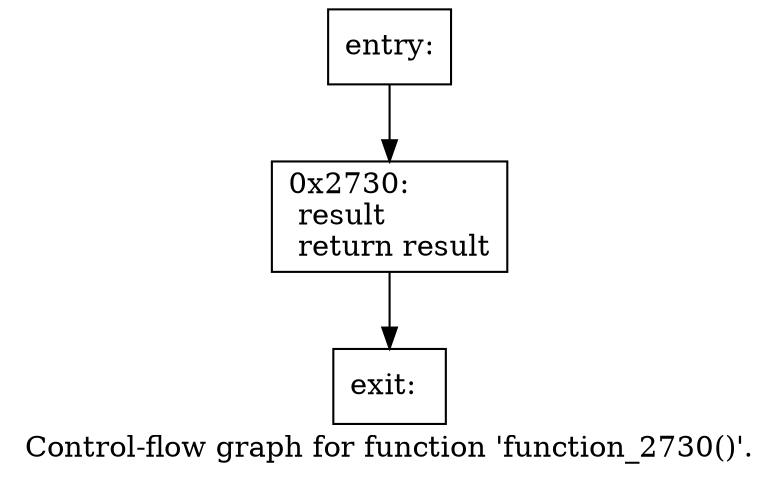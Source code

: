 digraph "Control-flow graph for function 'function_2730()'." {
  label="Control-flow graph for function 'function_2730()'.";
  node [shape=record];

  Node07714840 [label="{entry:\l}"];
  Node07714840 -> Node07714A38;
  Node07714A38 [label="{0x2730:\l  result\l  return result\l}"];
  Node07714A38 -> Node077149A8;
  Node077149A8 [label="{exit:\l}"];

}
